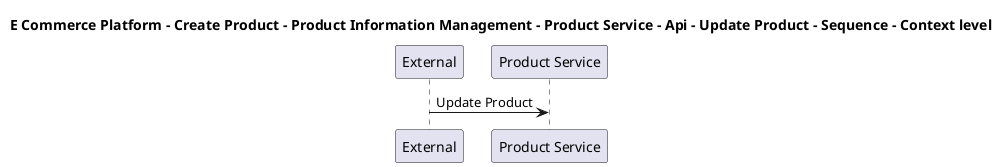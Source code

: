 @startuml

title E Commerce Platform - Create Product - Product Information Management - Product Service - Api - Update Product - Sequence - Context level

participant "External" as C4InterFlow.SoftwareSystems.ExternalSystem
participant "Product Service" as ECommercePlatform.CreateProduct.ProductInformationManagement.SoftwareSystems.ProductService

C4InterFlow.SoftwareSystems.ExternalSystem -> ECommercePlatform.CreateProduct.ProductInformationManagement.SoftwareSystems.ProductService : Update Product


@enduml
